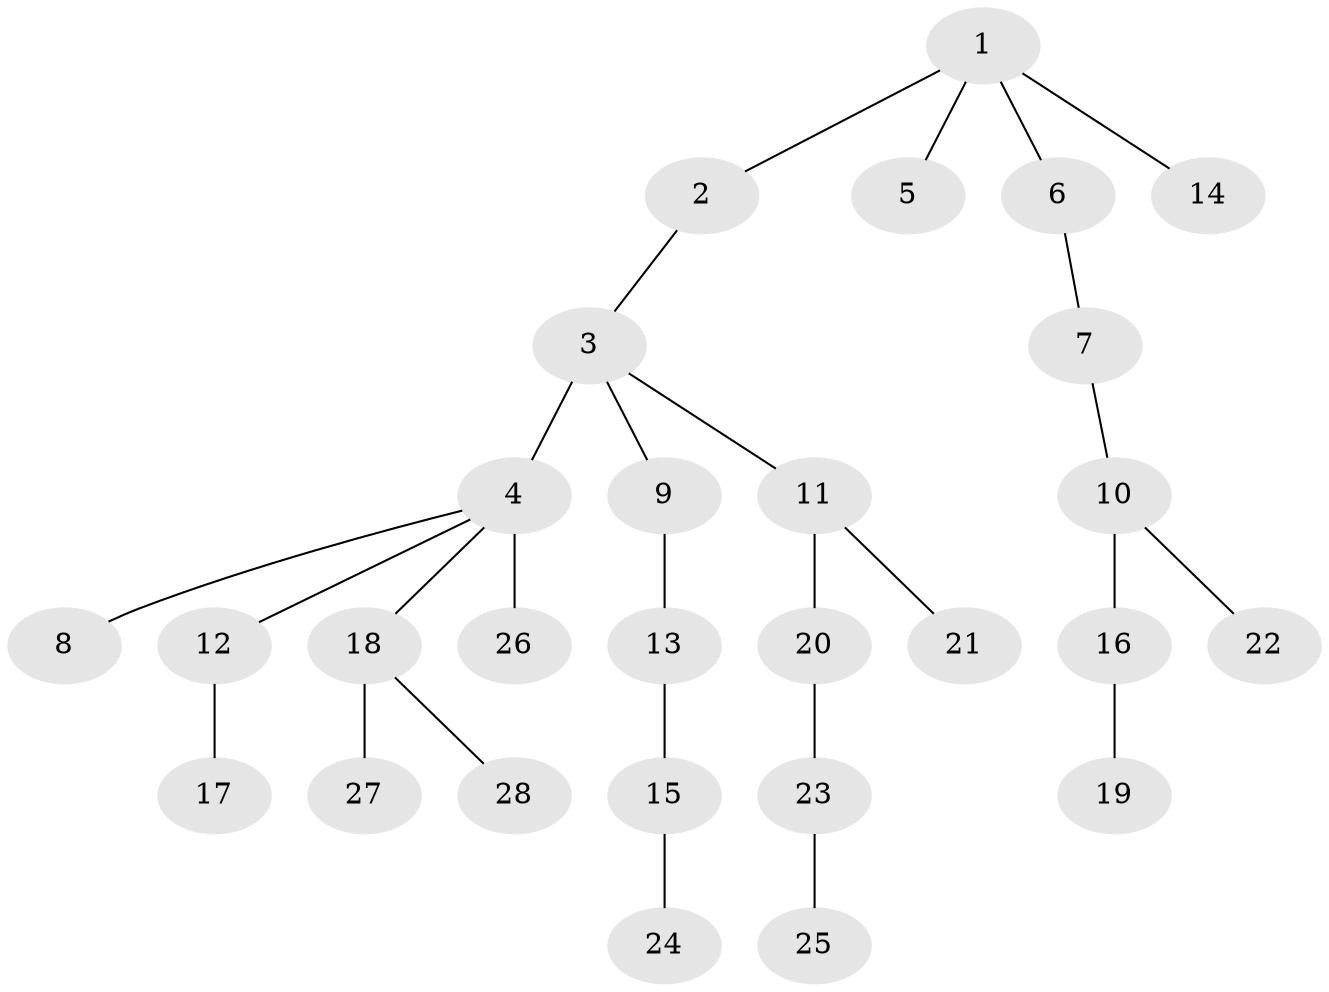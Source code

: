 // original degree distribution, {5: 0.06521739130434782, 3: 0.17391304347826086, 8: 0.010869565217391304, 4: 0.021739130434782608, 2: 0.22826086956521738, 1: 0.5}
// Generated by graph-tools (version 1.1) at 2025/51/03/04/25 22:51:44]
// undirected, 28 vertices, 27 edges
graph export_dot {
  node [color=gray90,style=filled];
  1;
  2;
  3;
  4;
  5;
  6;
  7;
  8;
  9;
  10;
  11;
  12;
  13;
  14;
  15;
  16;
  17;
  18;
  19;
  20;
  21;
  22;
  23;
  24;
  25;
  26;
  27;
  28;
  1 -- 2 [weight=1.0];
  1 -- 5 [weight=1.0];
  1 -- 6 [weight=1.0];
  1 -- 14 [weight=1.0];
  2 -- 3 [weight=1.0];
  3 -- 4 [weight=3.0];
  3 -- 9 [weight=1.0];
  3 -- 11 [weight=1.0];
  4 -- 8 [weight=1.0];
  4 -- 12 [weight=1.0];
  4 -- 18 [weight=1.0];
  4 -- 26 [weight=1.0];
  6 -- 7 [weight=1.0];
  7 -- 10 [weight=1.0];
  9 -- 13 [weight=1.0];
  10 -- 16 [weight=1.0];
  10 -- 22 [weight=1.0];
  11 -- 20 [weight=1.0];
  11 -- 21 [weight=1.0];
  12 -- 17 [weight=1.0];
  13 -- 15 [weight=1.0];
  15 -- 24 [weight=2.0];
  16 -- 19 [weight=1.0];
  18 -- 27 [weight=1.0];
  18 -- 28 [weight=1.0];
  20 -- 23 [weight=1.0];
  23 -- 25 [weight=1.0];
}
